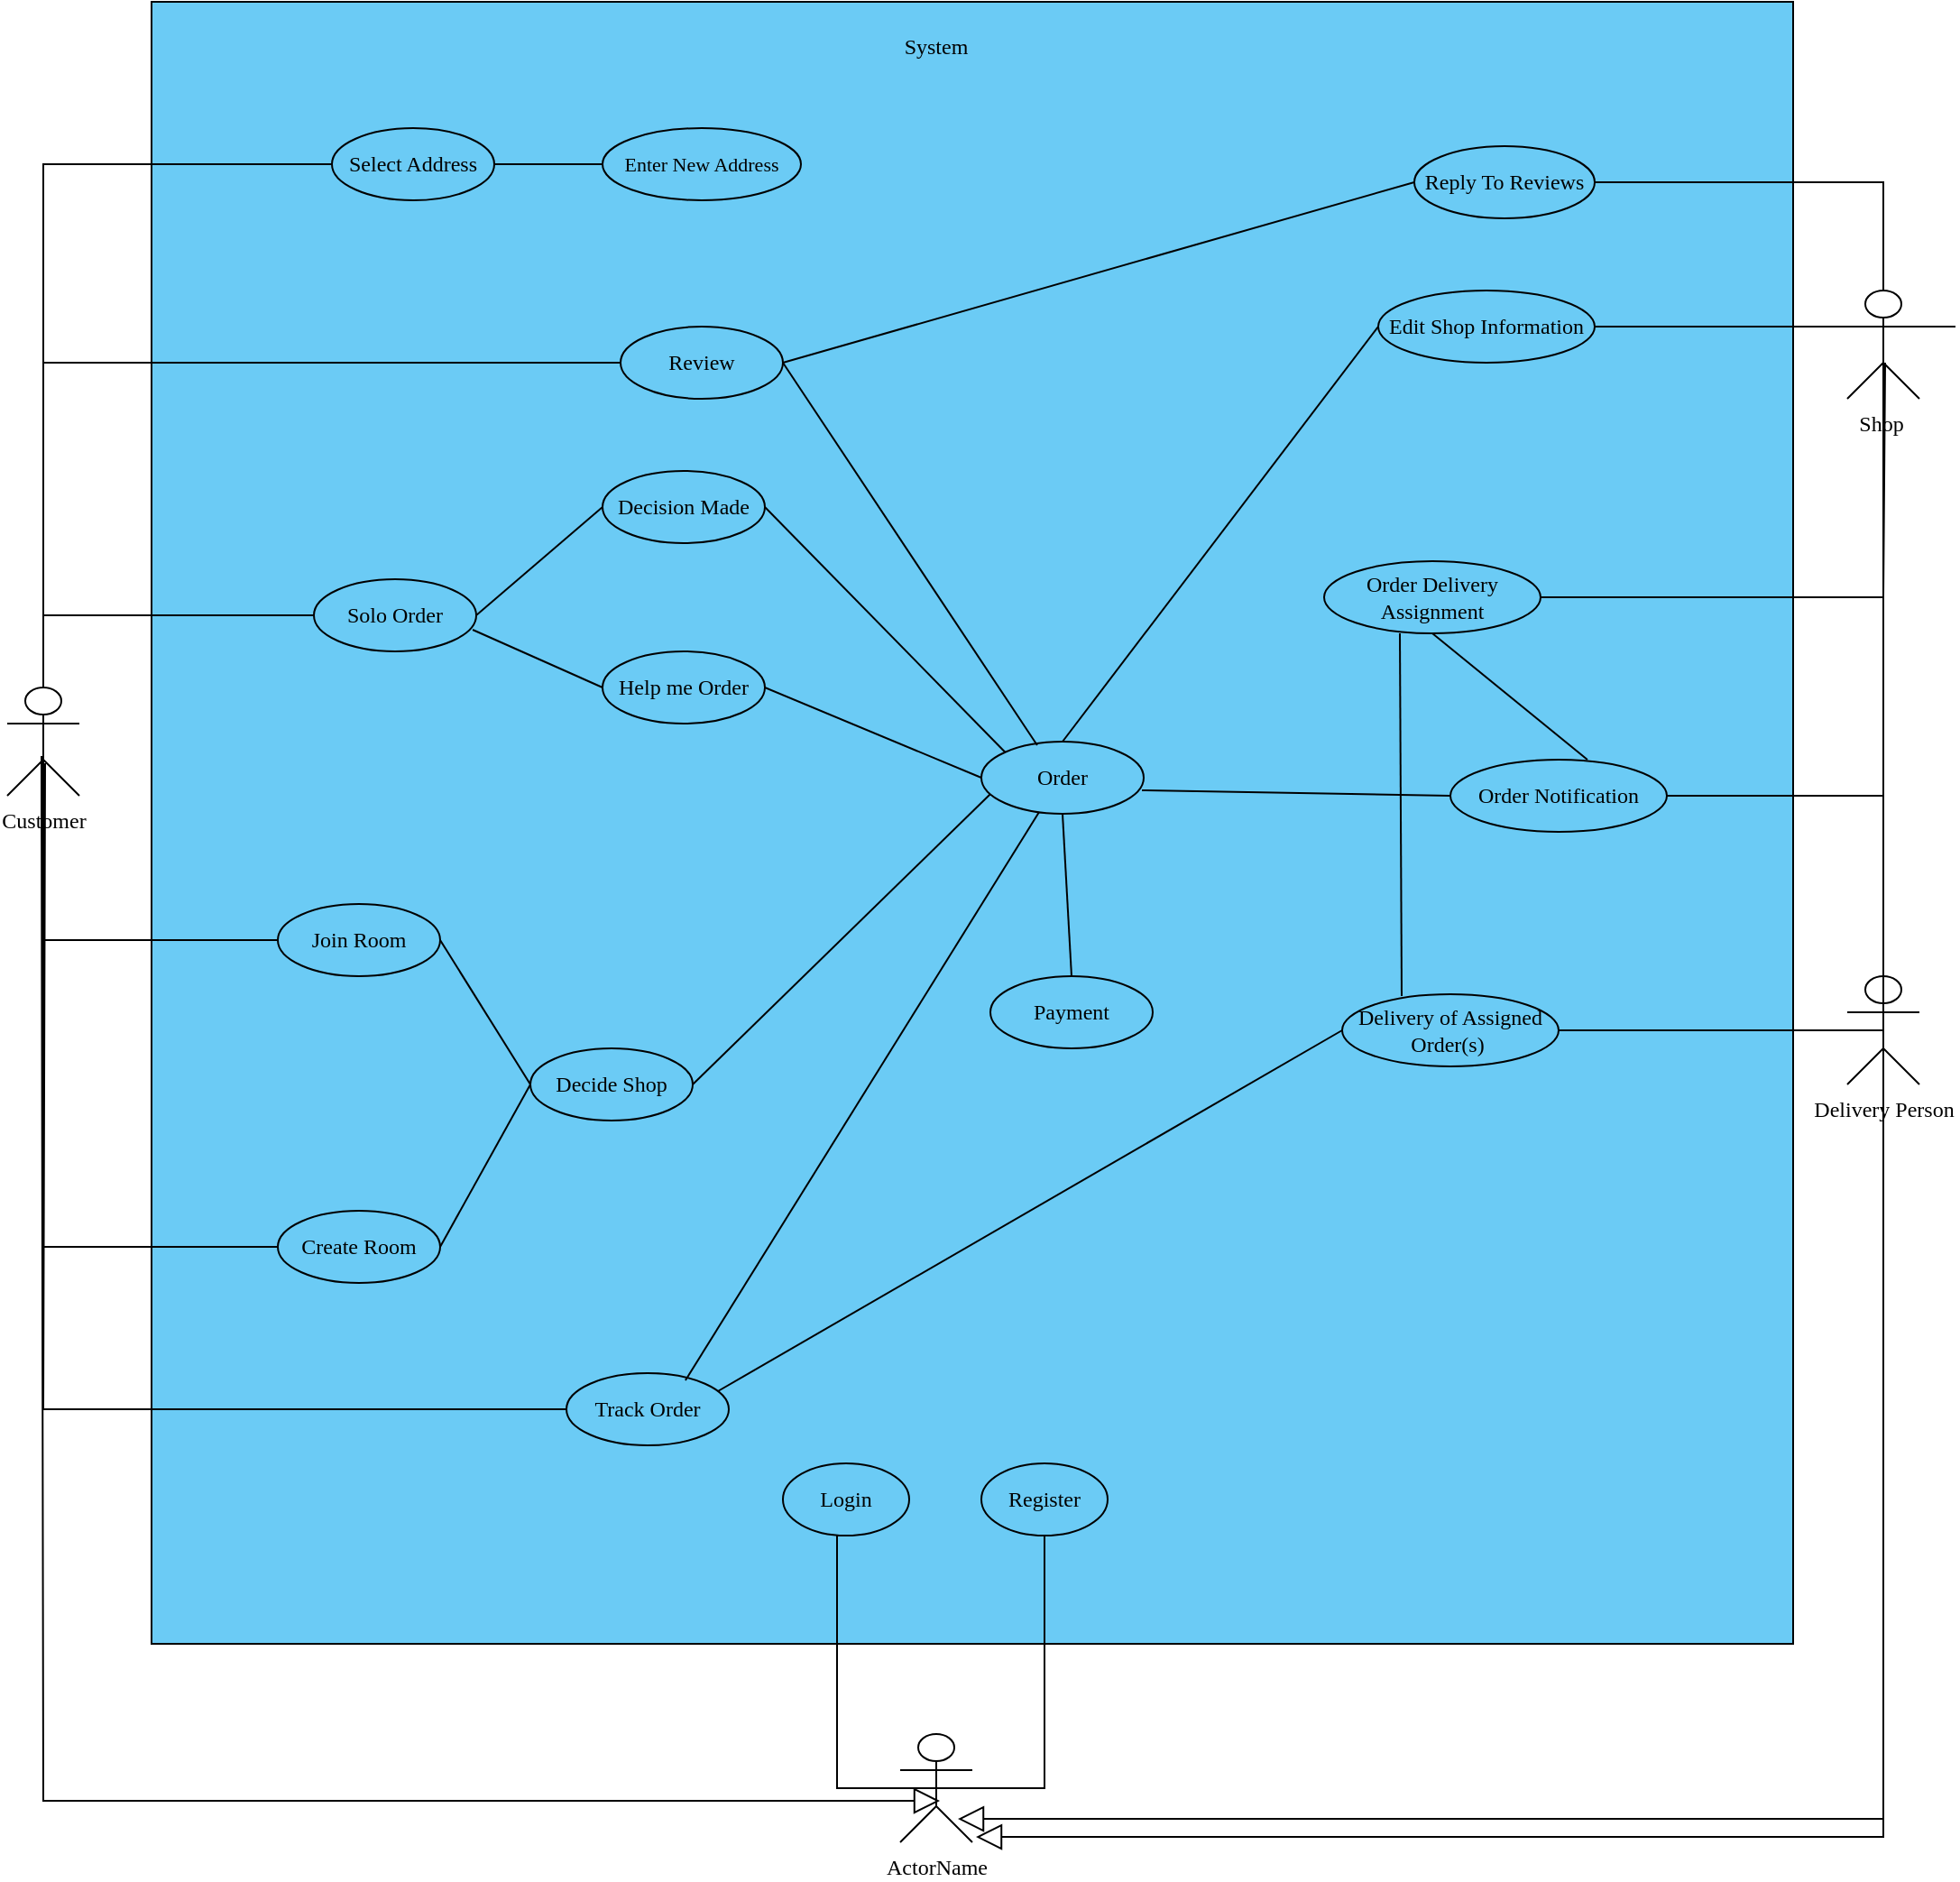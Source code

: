 <mxfile version="18.0.3" type="device"><diagram id="2VhmybCiJ_VsvhxoTUYu" name="Page-1"><mxGraphModel dx="2272" dy="762" grid="1" gridSize="10" guides="1" tooltips="1" connect="1" arrows="1" fold="1" page="1" pageScale="1" pageWidth="850" pageHeight="1100" math="0" shadow="0"><root><mxCell id="0"/><mxCell id="1" parent="0"/><mxCell id="WKwVOLJDym8UCnrTxaul-4" value="" style="whiteSpace=wrap;html=1;aspect=fixed;fillColor=#6BCBF5;" vertex="1" parent="1"><mxGeometry x="20" width="910" height="910" as="geometry"/></mxCell><mxCell id="WKwVOLJDym8UCnrTxaul-5" value="System" style="text;html=1;strokeColor=none;fillColor=none;align=center;verticalAlign=middle;whiteSpace=wrap;rounded=0;fontFamily=Times New Roman;" vertex="1" parent="1"><mxGeometry x="425" y="10" width="60" height="30" as="geometry"/></mxCell><mxCell id="WKwVOLJDym8UCnrTxaul-6" value="Customer" style="shape=umlActor;html=1;verticalLabelPosition=bottom;verticalAlign=top;align=center;fillColor=none;fontFamily=Times New Roman;" vertex="1" parent="1"><mxGeometry x="-60" y="380" width="40" height="60" as="geometry"/></mxCell><mxCell id="WKwVOLJDym8UCnrTxaul-7" value="Shop&amp;nbsp;" style="shape=umlActor;html=1;verticalLabelPosition=bottom;verticalAlign=top;align=center;fillColor=none;fontFamily=Times New Roman;" vertex="1" parent="1"><mxGeometry x="960" y="160" width="40" height="60" as="geometry"/></mxCell><mxCell id="WKwVOLJDym8UCnrTxaul-8" value="Delivery Person" style="shape=umlActor;html=1;verticalLabelPosition=bottom;verticalAlign=top;align=center;fillColor=none;fontFamily=Times New Roman;" vertex="1" parent="1"><mxGeometry x="960" y="540" width="40" height="60" as="geometry"/></mxCell><mxCell id="WKwVOLJDym8UCnrTxaul-9" value="ActorName" style="shape=umlActor;html=1;verticalLabelPosition=bottom;verticalAlign=top;align=center;fillColor=none;fontFamily=Times New Roman;" vertex="1" parent="1"><mxGeometry x="435" y="960" width="40" height="60" as="geometry"/></mxCell><mxCell id="WKwVOLJDym8UCnrTxaul-16" value="Select Address" style="ellipse;whiteSpace=wrap;html=1;fillColor=none;fontFamily=Times New Roman;" vertex="1" parent="1"><mxGeometry x="120" y="70" width="90" height="40" as="geometry"/></mxCell><mxCell id="WKwVOLJDym8UCnrTxaul-17" value="Enter New Address" style="ellipse;whiteSpace=wrap;html=1;fillColor=none;fontFamily=Times New Roman;fontSize=11;" vertex="1" parent="1"><mxGeometry x="270" y="70" width="110" height="40" as="geometry"/></mxCell><mxCell id="WKwVOLJDym8UCnrTxaul-18" value="" style="edgeStyle=none;html=1;endArrow=none;verticalAlign=bottom;rounded=0;exitX=0.5;exitY=0;exitDx=0;exitDy=0;exitPerimeter=0;entryX=0;entryY=0.5;entryDx=0;entryDy=0;" edge="1" parent="1" source="WKwVOLJDym8UCnrTxaul-6" target="WKwVOLJDym8UCnrTxaul-16"><mxGeometry width="160" relative="1" as="geometry"><mxPoint x="220" y="350" as="sourcePoint"/><mxPoint x="380" y="350" as="targetPoint"/><Array as="points"><mxPoint x="-40" y="90"/></Array></mxGeometry></mxCell><mxCell id="WKwVOLJDym8UCnrTxaul-21" value="" style="edgeStyle=none;html=1;endArrow=none;verticalAlign=bottom;rounded=0;exitX=1;exitY=0.5;exitDx=0;exitDy=0;entryX=0;entryY=0.5;entryDx=0;entryDy=0;" edge="1" parent="1" source="WKwVOLJDym8UCnrTxaul-16" target="WKwVOLJDym8UCnrTxaul-17"><mxGeometry width="160" relative="1" as="geometry"><mxPoint x="-100" y="180" as="sourcePoint"/><mxPoint x="60" y="-80" as="targetPoint"/><Array as="points"/></mxGeometry></mxCell><mxCell id="WKwVOLJDym8UCnrTxaul-22" value="Solo Order" style="ellipse;whiteSpace=wrap;html=1;fillColor=none;fontFamily=Times New Roman;fontSize=12;" vertex="1" parent="1"><mxGeometry x="110" y="320" width="90" height="40" as="geometry"/></mxCell><mxCell id="WKwVOLJDym8UCnrTxaul-23" value="" style="edgeStyle=none;html=1;endArrow=none;verticalAlign=bottom;rounded=0;exitX=0.5;exitY=0;exitDx=0;exitDy=0;exitPerimeter=0;entryX=0;entryY=0.5;entryDx=0;entryDy=0;" edge="1" parent="1" source="WKwVOLJDym8UCnrTxaul-6" target="WKwVOLJDym8UCnrTxaul-22"><mxGeometry width="160" relative="1" as="geometry"><mxPoint x="210" y="350" as="sourcePoint"/><mxPoint x="370" y="350" as="targetPoint"/><Array as="points"><mxPoint x="-40" y="340"/></Array></mxGeometry></mxCell><mxCell id="WKwVOLJDym8UCnrTxaul-25" value="Decision Made" style="ellipse;whiteSpace=wrap;html=1;fillColor=none;fontFamily=Times New Roman;fontSize=12;" vertex="1" parent="1"><mxGeometry x="270" y="260" width="90" height="40" as="geometry"/></mxCell><mxCell id="WKwVOLJDym8UCnrTxaul-26" value="Help me Order" style="ellipse;whiteSpace=wrap;html=1;fillColor=none;fontFamily=Times New Roman;fontSize=12;" vertex="1" parent="1"><mxGeometry x="270" y="360" width="90" height="40" as="geometry"/></mxCell><mxCell id="WKwVOLJDym8UCnrTxaul-27" value="" style="edgeStyle=none;html=1;endArrow=none;verticalAlign=bottom;rounded=0;exitX=1;exitY=0.5;exitDx=0;exitDy=0;entryX=0;entryY=0.5;entryDx=0;entryDy=0;" edge="1" parent="1" source="WKwVOLJDym8UCnrTxaul-22" target="WKwVOLJDym8UCnrTxaul-25"><mxGeometry width="160" relative="1" as="geometry"><mxPoint x="220" y="130" as="sourcePoint"/><mxPoint x="280" y="130" as="targetPoint"/><Array as="points"/></mxGeometry></mxCell><mxCell id="WKwVOLJDym8UCnrTxaul-28" value="" style="edgeStyle=none;html=1;endArrow=none;verticalAlign=bottom;rounded=0;entryX=0;entryY=0.5;entryDx=0;entryDy=0;exitX=0.978;exitY=0.7;exitDx=0;exitDy=0;exitPerimeter=0;" edge="1" parent="1" source="WKwVOLJDym8UCnrTxaul-22" target="WKwVOLJDym8UCnrTxaul-26"><mxGeometry width="160" relative="1" as="geometry"><mxPoint x="220" y="410" as="sourcePoint"/><mxPoint x="290" y="340" as="targetPoint"/><Array as="points"/></mxGeometry></mxCell><mxCell id="WKwVOLJDym8UCnrTxaul-29" value="Order" style="ellipse;whiteSpace=wrap;html=1;fillColor=none;fontFamily=Times New Roman;" vertex="1" parent="1"><mxGeometry x="480" y="410" width="90" height="40" as="geometry"/></mxCell><mxCell id="WKwVOLJDym8UCnrTxaul-30" value="Track Order" style="ellipse;whiteSpace=wrap;html=1;fillColor=none;fontFamily=Times New Roman;" vertex="1" parent="1"><mxGeometry x="250" y="760" width="90" height="40" as="geometry"/></mxCell><mxCell id="WKwVOLJDym8UCnrTxaul-31" value="" style="edgeStyle=none;html=1;endArrow=none;verticalAlign=bottom;rounded=0;exitX=0.525;exitY=0.7;exitDx=0;exitDy=0;exitPerimeter=0;entryX=0;entryY=0.5;entryDx=0;entryDy=0;" edge="1" parent="1" source="WKwVOLJDym8UCnrTxaul-6" target="WKwVOLJDym8UCnrTxaul-30"><mxGeometry width="160" relative="1" as="geometry"><mxPoint x="-10" y="410" as="sourcePoint"/><mxPoint x="130" y="410" as="targetPoint"/><Array as="points"><mxPoint x="-40" y="780"/></Array></mxGeometry></mxCell><mxCell id="WKwVOLJDym8UCnrTxaul-33" value="" style="edgeStyle=none;html=1;endArrow=none;verticalAlign=bottom;rounded=0;entryX=1;entryY=0.5;entryDx=0;entryDy=0;exitX=0;exitY=0.5;exitDx=0;exitDy=0;" edge="1" parent="1" source="WKwVOLJDym8UCnrTxaul-29" target="WKwVOLJDym8UCnrTxaul-26"><mxGeometry width="160" relative="1" as="geometry"><mxPoint x="560" y="390" as="sourcePoint"/><mxPoint x="300" y="480" as="targetPoint"/><Array as="points"/></mxGeometry></mxCell><mxCell id="WKwVOLJDym8UCnrTxaul-34" value="" style="edgeStyle=none;html=1;endArrow=none;verticalAlign=bottom;rounded=0;entryX=0;entryY=0;entryDx=0;entryDy=0;exitX=1;exitY=0.5;exitDx=0;exitDy=0;" edge="1" parent="1" source="WKwVOLJDym8UCnrTxaul-25" target="WKwVOLJDym8UCnrTxaul-29"><mxGeometry width="160" relative="1" as="geometry"><mxPoint x="570" y="390" as="sourcePoint"/><mxPoint x="390" y="480" as="targetPoint"/><Array as="points"/></mxGeometry></mxCell><mxCell id="WKwVOLJDym8UCnrTxaul-35" value="Join Room" style="ellipse;whiteSpace=wrap;html=1;fillColor=none;fontFamily=Times New Roman;" vertex="1" parent="1"><mxGeometry x="90" y="500" width="90" height="40" as="geometry"/></mxCell><mxCell id="WKwVOLJDym8UCnrTxaul-36" value="Create Room" style="ellipse;whiteSpace=wrap;html=1;fillColor=none;fontFamily=Times New Roman;" vertex="1" parent="1"><mxGeometry x="90" y="670" width="90" height="40" as="geometry"/></mxCell><mxCell id="WKwVOLJDym8UCnrTxaul-37" value="Decide Shop" style="ellipse;whiteSpace=wrap;html=1;fillColor=none;fontFamily=Times New Roman;" vertex="1" parent="1"><mxGeometry x="230" y="580" width="90" height="40" as="geometry"/></mxCell><mxCell id="WKwVOLJDym8UCnrTxaul-38" value="" style="edgeStyle=none;html=1;endArrow=none;verticalAlign=bottom;rounded=0;entryX=0;entryY=0.5;entryDx=0;entryDy=0;exitX=0.5;exitY=0.65;exitDx=0;exitDy=0;exitPerimeter=0;" edge="1" parent="1" source="WKwVOLJDym8UCnrTxaul-6" target="WKwVOLJDym8UCnrTxaul-36"><mxGeometry width="160" relative="1" as="geometry"><mxPoint x="-30" y="440" as="sourcePoint"/><mxPoint x="100" y="810" as="targetPoint"/><Array as="points"><mxPoint x="-40" y="690"/></Array></mxGeometry></mxCell><mxCell id="WKwVOLJDym8UCnrTxaul-39" value="" style="edgeStyle=none;html=1;endArrow=none;verticalAlign=bottom;rounded=0;entryX=0;entryY=0.5;entryDx=0;entryDy=0;exitX=0.475;exitY=0.633;exitDx=0;exitDy=0;exitPerimeter=0;" edge="1" parent="1" source="WKwVOLJDym8UCnrTxaul-6" target="WKwVOLJDym8UCnrTxaul-35"><mxGeometry width="160" relative="1" as="geometry"><mxPoint x="-30" y="429" as="sourcePoint"/><mxPoint x="100" y="700" as="targetPoint"/><Array as="points"><mxPoint x="-40" y="520"/></Array></mxGeometry></mxCell><mxCell id="WKwVOLJDym8UCnrTxaul-40" value="" style="edgeStyle=none;html=1;endArrow=none;verticalAlign=bottom;rounded=0;entryX=0;entryY=0.5;entryDx=0;entryDy=0;exitX=1;exitY=0.5;exitDx=0;exitDy=0;" edge="1" parent="1" source="WKwVOLJDym8UCnrTxaul-35" target="WKwVOLJDym8UCnrTxaul-37"><mxGeometry width="160" relative="1" as="geometry"><mxPoint x="218.02" y="418" as="sourcePoint"/><mxPoint x="300" y="480" as="targetPoint"/><Array as="points"/></mxGeometry></mxCell><mxCell id="WKwVOLJDym8UCnrTxaul-41" value="" style="edgeStyle=none;html=1;endArrow=none;verticalAlign=bottom;rounded=0;entryX=0;entryY=0.5;entryDx=0;entryDy=0;exitX=1;exitY=0.5;exitDx=0;exitDy=0;" edge="1" parent="1" source="WKwVOLJDym8UCnrTxaul-36" target="WKwVOLJDym8UCnrTxaul-37"><mxGeometry width="160" relative="1" as="geometry"><mxPoint x="190" y="620" as="sourcePoint"/><mxPoint x="270" y="660" as="targetPoint"/><Array as="points"/></mxGeometry></mxCell><mxCell id="WKwVOLJDym8UCnrTxaul-42" value="" style="edgeStyle=none;html=1;endArrow=none;verticalAlign=bottom;rounded=0;entryX=1;entryY=0.5;entryDx=0;entryDy=0;exitX=0.056;exitY=0.725;exitDx=0;exitDy=0;exitPerimeter=0;" edge="1" parent="1" source="WKwVOLJDym8UCnrTxaul-29" target="WKwVOLJDym8UCnrTxaul-37"><mxGeometry width="160" relative="1" as="geometry"><mxPoint x="583.18" y="404.142" as="sourcePoint"/><mxPoint x="390" y="480" as="targetPoint"/><Array as="points"/></mxGeometry></mxCell><mxCell id="WKwVOLJDym8UCnrTxaul-43" value="Review" style="ellipse;whiteSpace=wrap;html=1;fillColor=none;fontFamily=Times New Roman;" vertex="1" parent="1"><mxGeometry x="280" y="180" width="90" height="40" as="geometry"/></mxCell><mxCell id="WKwVOLJDym8UCnrTxaul-44" value="" style="edgeStyle=none;html=1;endArrow=none;verticalAlign=bottom;rounded=0;exitX=0.5;exitY=0;exitDx=0;exitDy=0;exitPerimeter=0;entryX=0;entryY=0.5;entryDx=0;entryDy=0;" edge="1" parent="1" source="WKwVOLJDym8UCnrTxaul-6" target="WKwVOLJDym8UCnrTxaul-43"><mxGeometry width="160" relative="1" as="geometry"><mxPoint x="-10" y="410" as="sourcePoint"/><mxPoint x="130" y="410" as="targetPoint"/><Array as="points"><mxPoint x="-40" y="200"/></Array></mxGeometry></mxCell><mxCell id="WKwVOLJDym8UCnrTxaul-45" value="" style="edgeStyle=none;html=1;endArrow=none;verticalAlign=bottom;rounded=0;entryX=0.733;entryY=0.1;entryDx=0;entryDy=0;exitX=0.356;exitY=0.975;exitDx=0;exitDy=0;exitPerimeter=0;entryPerimeter=0;" edge="1" parent="1" source="WKwVOLJDym8UCnrTxaul-29" target="WKwVOLJDym8UCnrTxaul-30"><mxGeometry width="160" relative="1" as="geometry"><mxPoint x="521.96" y="418" as="sourcePoint"/><mxPoint x="360" y="660" as="targetPoint"/><Array as="points"/></mxGeometry></mxCell><mxCell id="WKwVOLJDym8UCnrTxaul-46" value="Login" style="ellipse;whiteSpace=wrap;html=1;fillColor=none;fontFamily=Times New Roman;" vertex="1" parent="1"><mxGeometry x="370" y="810" width="70" height="40" as="geometry"/></mxCell><mxCell id="WKwVOLJDym8UCnrTxaul-47" value="Register" style="ellipse;whiteSpace=wrap;html=1;fillColor=none;fontFamily=Times New Roman;" vertex="1" parent="1"><mxGeometry x="480" y="810" width="70" height="40" as="geometry"/></mxCell><mxCell id="WKwVOLJDym8UCnrTxaul-49" value="" style="edgeStyle=none;html=1;endArrow=none;verticalAlign=bottom;rounded=0;entryX=0.5;entryY=1;entryDx=0;entryDy=0;exitX=0.5;exitY=0.5;exitDx=0;exitDy=0;exitPerimeter=0;" edge="1" parent="1" source="WKwVOLJDym8UCnrTxaul-9" target="WKwVOLJDym8UCnrTxaul-46"><mxGeometry width="160" relative="1" as="geometry"><mxPoint x="-30" y="429" as="sourcePoint"/><mxPoint x="100" y="700" as="targetPoint"/><Array as="points"><mxPoint x="400" y="990"/><mxPoint x="400" y="850"/></Array></mxGeometry></mxCell><mxCell id="WKwVOLJDym8UCnrTxaul-50" value="" style="edgeStyle=none;html=1;endArrow=none;verticalAlign=bottom;rounded=0;entryX=0.5;entryY=1;entryDx=0;entryDy=0;exitX=0.5;exitY=0.5;exitDx=0;exitDy=0;exitPerimeter=0;" edge="1" parent="1" source="WKwVOLJDym8UCnrTxaul-9" target="WKwVOLJDym8UCnrTxaul-47"><mxGeometry width="160" relative="1" as="geometry"><mxPoint x="465" y="1000" as="sourcePoint"/><mxPoint x="415" y="860" as="targetPoint"/><Array as="points"><mxPoint x="515" y="990"/></Array></mxGeometry></mxCell><mxCell id="WKwVOLJDym8UCnrTxaul-51" value="Payment" style="ellipse;whiteSpace=wrap;html=1;fillColor=none;fontFamily=Times New Roman;" vertex="1" parent="1"><mxGeometry x="485" y="540" width="90" height="40" as="geometry"/></mxCell><mxCell id="WKwVOLJDym8UCnrTxaul-52" value="" style="edgeStyle=none;html=1;endArrow=none;verticalAlign=bottom;rounded=0;entryX=0.5;entryY=0;entryDx=0;entryDy=0;exitX=0.5;exitY=1;exitDx=0;exitDy=0;" edge="1" parent="1" source="WKwVOLJDym8UCnrTxaul-29" target="WKwVOLJDym8UCnrTxaul-51"><mxGeometry width="160" relative="1" as="geometry"><mxPoint x="513.18" y="414.142" as="sourcePoint"/><mxPoint x="390" y="480" as="targetPoint"/><Array as="points"/></mxGeometry></mxCell><mxCell id="WKwVOLJDym8UCnrTxaul-53" value="" style="edgeStyle=none;html=1;endArrow=none;verticalAlign=bottom;rounded=0;entryX=0.344;entryY=0.05;entryDx=0;entryDy=0;exitX=1;exitY=0.5;exitDx=0;exitDy=0;entryPerimeter=0;" edge="1" parent="1" source="WKwVOLJDym8UCnrTxaul-43" target="WKwVOLJDym8UCnrTxaul-29"><mxGeometry width="160" relative="1" as="geometry"><mxPoint x="370" y="290" as="sourcePoint"/><mxPoint x="503.18" y="425.858" as="targetPoint"/><Array as="points"/></mxGeometry></mxCell><mxCell id="WKwVOLJDym8UCnrTxaul-54" value="Reply To Reviews" style="ellipse;whiteSpace=wrap;html=1;fillColor=none;fontFamily=Times New Roman;" vertex="1" parent="1"><mxGeometry x="720" y="80" width="100" height="40" as="geometry"/></mxCell><mxCell id="WKwVOLJDym8UCnrTxaul-55" value="" style="edgeStyle=none;html=1;endArrow=none;verticalAlign=bottom;rounded=0;entryX=0.5;entryY=0;entryDx=0;entryDy=0;exitX=1;exitY=0.5;exitDx=0;exitDy=0;entryPerimeter=0;" edge="1" parent="1" source="WKwVOLJDym8UCnrTxaul-54" target="WKwVOLJDym8UCnrTxaul-7"><mxGeometry width="160" relative="1" as="geometry"><mxPoint x="380" y="210" as="sourcePoint"/><mxPoint x="520.96" y="422" as="targetPoint"/><Array as="points"><mxPoint x="980" y="100"/></Array></mxGeometry></mxCell><mxCell id="WKwVOLJDym8UCnrTxaul-56" value="Edit Shop Information" style="ellipse;whiteSpace=wrap;html=1;fillColor=none;fontFamily=Times New Roman;" vertex="1" parent="1"><mxGeometry x="700" y="160" width="120" height="40" as="geometry"/></mxCell><mxCell id="WKwVOLJDym8UCnrTxaul-57" value="" style="edgeStyle=none;html=1;endArrow=none;verticalAlign=bottom;rounded=0;exitX=1;exitY=0.5;exitDx=0;exitDy=0;" edge="1" parent="1" source="WKwVOLJDym8UCnrTxaul-56"><mxGeometry width="160" relative="1" as="geometry"><mxPoint x="830" y="110" as="sourcePoint"/><mxPoint x="1020" y="180" as="targetPoint"/><Array as="points"/></mxGeometry></mxCell><mxCell id="WKwVOLJDym8UCnrTxaul-58" value="" style="edgeStyle=none;html=1;endArrow=none;verticalAlign=bottom;rounded=0;entryX=0;entryY=0.5;entryDx=0;entryDy=0;exitX=1;exitY=0.5;exitDx=0;exitDy=0;" edge="1" parent="1" source="WKwVOLJDym8UCnrTxaul-43" target="WKwVOLJDym8UCnrTxaul-54"><mxGeometry width="160" relative="1" as="geometry"><mxPoint x="380" y="210" as="sourcePoint"/><mxPoint x="520.96" y="422" as="targetPoint"/><Array as="points"/></mxGeometry></mxCell><mxCell id="WKwVOLJDym8UCnrTxaul-59" value="" style="edgeStyle=none;html=1;endArrow=none;verticalAlign=bottom;rounded=0;entryX=0;entryY=0.5;entryDx=0;entryDy=0;exitX=0.5;exitY=0;exitDx=0;exitDy=0;" edge="1" parent="1" source="WKwVOLJDym8UCnrTxaul-29" target="WKwVOLJDym8UCnrTxaul-56"><mxGeometry width="160" relative="1" as="geometry"><mxPoint x="380" y="210" as="sourcePoint"/><mxPoint x="730" y="110" as="targetPoint"/><Array as="points"/></mxGeometry></mxCell><mxCell id="WKwVOLJDym8UCnrTxaul-60" value="Order Delivery Assignment" style="ellipse;whiteSpace=wrap;html=1;fillColor=none;fontFamily=Times New Roman;" vertex="1" parent="1"><mxGeometry x="670" y="310" width="120" height="40" as="geometry"/></mxCell><mxCell id="WKwVOLJDym8UCnrTxaul-61" value="" style="edgeStyle=none;html=1;endArrow=none;verticalAlign=bottom;rounded=0;exitX=1;exitY=0.5;exitDx=0;exitDy=0;entryX=0.525;entryY=0.667;entryDx=0;entryDy=0;entryPerimeter=0;" edge="1" parent="1" source="WKwVOLJDym8UCnrTxaul-60" target="WKwVOLJDym8UCnrTxaul-7"><mxGeometry width="160" relative="1" as="geometry"><mxPoint x="830" y="190" as="sourcePoint"/><mxPoint x="1030" y="190" as="targetPoint"/><Array as="points"><mxPoint x="980" y="330"/></Array></mxGeometry></mxCell><mxCell id="WKwVOLJDym8UCnrTxaul-62" value="" style="edgeStyle=none;html=1;endArrow=none;verticalAlign=bottom;rounded=0;entryX=0.5;entryY=1;entryDx=0;entryDy=0;exitX=0.633;exitY=0;exitDx=0;exitDy=0;exitPerimeter=0;" edge="1" parent="1" source="WKwVOLJDym8UCnrTxaul-63" target="WKwVOLJDym8UCnrTxaul-60"><mxGeometry width="160" relative="1" as="geometry"><mxPoint x="535" y="420" as="sourcePoint"/><mxPoint x="710" y="190" as="targetPoint"/><Array as="points"/></mxGeometry></mxCell><mxCell id="WKwVOLJDym8UCnrTxaul-63" value="Order Notification" style="ellipse;whiteSpace=wrap;html=1;fillColor=none;fontFamily=Times New Roman;" vertex="1" parent="1"><mxGeometry x="740" y="420" width="120" height="40" as="geometry"/></mxCell><mxCell id="WKwVOLJDym8UCnrTxaul-64" value="" style="edgeStyle=none;html=1;endArrow=none;verticalAlign=bottom;rounded=0;exitX=1;exitY=0.5;exitDx=0;exitDy=0;" edge="1" parent="1" source="WKwVOLJDym8UCnrTxaul-63"><mxGeometry width="160" relative="1" as="geometry"><mxPoint x="830" y="340" as="sourcePoint"/><mxPoint x="980" y="200" as="targetPoint"/><Array as="points"><mxPoint x="980" y="440"/></Array></mxGeometry></mxCell><mxCell id="WKwVOLJDym8UCnrTxaul-65" value="" style="edgeStyle=none;html=1;endArrow=none;verticalAlign=bottom;rounded=0;entryX=0;entryY=0.5;entryDx=0;entryDy=0;exitX=0.989;exitY=0.675;exitDx=0;exitDy=0;exitPerimeter=0;" edge="1" parent="1" source="WKwVOLJDym8UCnrTxaul-29" target="WKwVOLJDym8UCnrTxaul-63"><mxGeometry width="160" relative="1" as="geometry"><mxPoint x="566.82" y="425.858" as="sourcePoint"/><mxPoint x="710" y="340" as="targetPoint"/><Array as="points"/></mxGeometry></mxCell><mxCell id="WKwVOLJDym8UCnrTxaul-66" value="Delivery of Assigned Order(s)&amp;nbsp;" style="ellipse;whiteSpace=wrap;html=1;fillColor=none;fontFamily=Times New Roman;" vertex="1" parent="1"><mxGeometry x="680" y="550" width="120" height="40" as="geometry"/></mxCell><mxCell id="WKwVOLJDym8UCnrTxaul-67" value="" style="edgeStyle=none;html=1;endArrow=none;verticalAlign=bottom;rounded=0;entryX=0.933;entryY=0.25;entryDx=0;entryDy=0;exitX=0;exitY=0.5;exitDx=0;exitDy=0;entryPerimeter=0;" edge="1" parent="1" source="WKwVOLJDym8UCnrTxaul-66" target="WKwVOLJDym8UCnrTxaul-30"><mxGeometry width="160" relative="1" as="geometry"><mxPoint x="522.04" y="459" as="sourcePoint"/><mxPoint x="347.03" y="784" as="targetPoint"/><Array as="points"/></mxGeometry></mxCell><mxCell id="WKwVOLJDym8UCnrTxaul-68" value="" style="edgeStyle=none;html=1;endArrow=none;verticalAlign=bottom;rounded=0;entryX=1;entryY=0.5;entryDx=0;entryDy=0;exitX=0.5;exitY=0.5;exitDx=0;exitDy=0;exitPerimeter=0;" edge="1" parent="1" source="WKwVOLJDym8UCnrTxaul-8" target="WKwVOLJDym8UCnrTxaul-66"><mxGeometry width="160" relative="1" as="geometry"><mxPoint x="690" y="580" as="sourcePoint"/><mxPoint x="350" y="790" as="targetPoint"/><Array as="points"/></mxGeometry></mxCell><mxCell id="WKwVOLJDym8UCnrTxaul-69" value="" style="edgeStyle=none;html=1;endArrow=none;verticalAlign=bottom;rounded=0;entryX=0.35;entryY=1;entryDx=0;entryDy=0;exitX=0.275;exitY=0.025;exitDx=0;exitDy=0;exitPerimeter=0;entryPerimeter=0;" edge="1" parent="1" source="WKwVOLJDym8UCnrTxaul-66" target="WKwVOLJDym8UCnrTxaul-60"><mxGeometry width="160" relative="1" as="geometry"><mxPoint x="825.96" y="430" as="sourcePoint"/><mxPoint x="740" y="360" as="targetPoint"/><Array as="points"/></mxGeometry></mxCell><mxCell id="WKwVOLJDym8UCnrTxaul-70" value="" style="edgeStyle=none;html=1;endArrow=block;endFill=0;endSize=12;verticalAlign=bottom;rounded=0;fontFamily=Times New Roman;fontSize=12;exitX=0.475;exitY=0.7;exitDx=0;exitDy=0;exitPerimeter=0;entryX=0.55;entryY=0.617;entryDx=0;entryDy=0;entryPerimeter=0;" edge="1" parent="1" source="WKwVOLJDym8UCnrTxaul-6" target="WKwVOLJDym8UCnrTxaul-9"><mxGeometry width="160" relative="1" as="geometry"><mxPoint x="290" y="500" as="sourcePoint"/><mxPoint x="450" y="500" as="targetPoint"/><Array as="points"><mxPoint x="-40" y="997"/></Array></mxGeometry></mxCell><mxCell id="WKwVOLJDym8UCnrTxaul-71" value="" style="edgeStyle=none;html=1;endArrow=block;endFill=0;endSize=12;verticalAlign=bottom;rounded=0;fontFamily=Times New Roman;fontSize=12;exitX=0.5;exitY=0.733;exitDx=0;exitDy=0;exitPerimeter=0;entryX=0.55;entryY=0.617;entryDx=0;entryDy=0;entryPerimeter=0;" edge="1" parent="1" source="WKwVOLJDym8UCnrTxaul-8"><mxGeometry width="160" relative="1" as="geometry"><mxPoint x="-31" y="432" as="sourcePoint"/><mxPoint x="467" y="1007.02" as="targetPoint"/><Array as="points"><mxPoint x="980" y="1007"/></Array></mxGeometry></mxCell><mxCell id="WKwVOLJDym8UCnrTxaul-72" value="" style="edgeStyle=none;html=1;endArrow=block;endFill=0;endSize=12;verticalAlign=bottom;rounded=0;fontFamily=Times New Roman;fontSize=12;exitX=0.5;exitY=0.7;exitDx=0;exitDy=0;exitPerimeter=0;entryX=0.55;entryY=0.617;entryDx=0;entryDy=0;entryPerimeter=0;" edge="1" parent="1" source="WKwVOLJDym8UCnrTxaul-7"><mxGeometry width="160" relative="1" as="geometry"><mxPoint x="990" y="593.98" as="sourcePoint"/><mxPoint x="477" y="1017.02" as="targetPoint"/><Array as="points"><mxPoint x="980" y="1017"/></Array></mxGeometry></mxCell></root></mxGraphModel></diagram></mxfile>